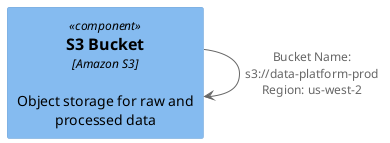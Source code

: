 @startuml

!include <C4/C4_Component>

Component(s3_bucket, "S3 Bucket", "Amazon S3", "Object storage for raw and processed data")
s3_bucket -> s3_bucket : "Bucket Name: s3://data-platform-prod\nRegion: us-west-2"

@enduml
